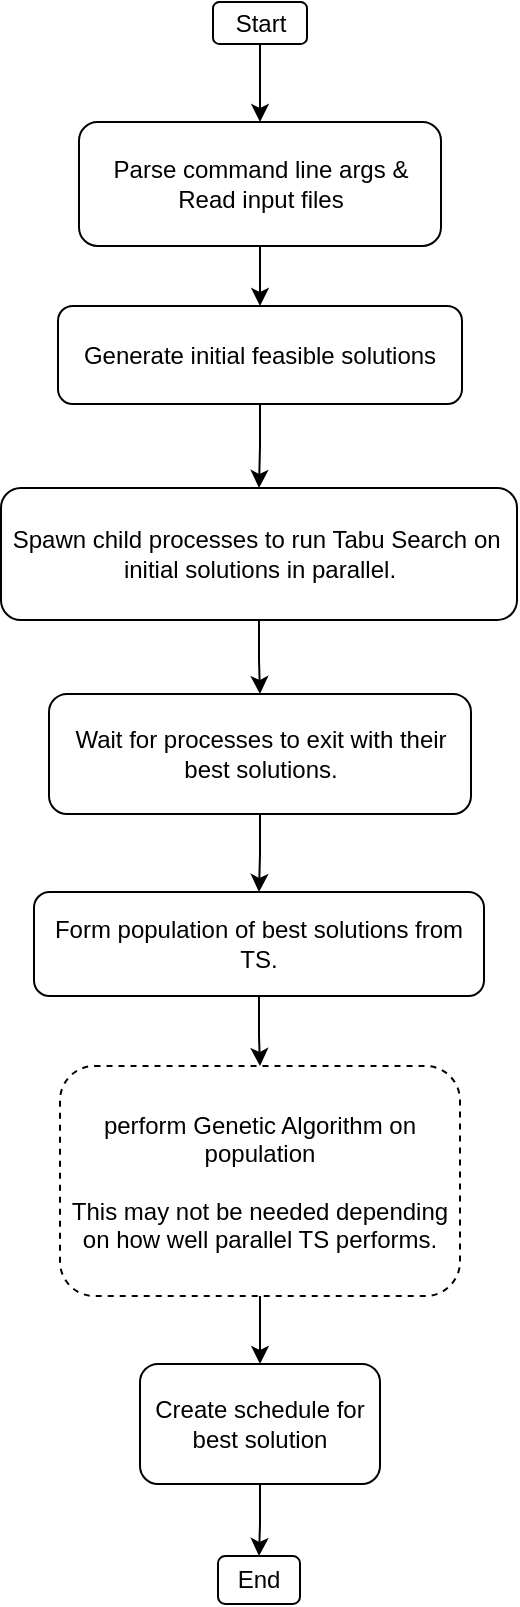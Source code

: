 <mxfile version="10.5.9" type="device"><diagram id="6a731a19-8d31-9384-78a2-239565b7b9f0" name="Page-1"><mxGraphModel dx="524" dy="1354" grid="1" gridSize="10" guides="1" tooltips="1" connect="1" arrows="1" fold="1" page="1" pageScale="1" pageWidth="1169" pageHeight="827" background="#ffffff" math="0" shadow="0"><root><mxCell id="0"/><mxCell id="1" parent="0"/><mxCell id="1k_-wr-iXdDqi8wf-3fV-57" value="" style="edgeStyle=orthogonalEdgeStyle;rounded=0;orthogonalLoop=1;jettySize=auto;html=1;" parent="1" source="1k_-wr-iXdDqi8wf-3fV-55" target="1k_-wr-iXdDqi8wf-3fV-56" edge="1"><mxGeometry relative="1" as="geometry"/></mxCell><mxCell id="1k_-wr-iXdDqi8wf-3fV-55" value="Start" style="rounded=1;whiteSpace=wrap;html=1;" parent="1" vertex="1"><mxGeometry x="536.5" y="160" width="47" height="21" as="geometry"/></mxCell><mxCell id="1k_-wr-iXdDqi8wf-3fV-59" value="" style="edgeStyle=orthogonalEdgeStyle;rounded=0;orthogonalLoop=1;jettySize=auto;html=1;" parent="1" source="1k_-wr-iXdDqi8wf-3fV-56" target="1k_-wr-iXdDqi8wf-3fV-58" edge="1"><mxGeometry relative="1" as="geometry"/></mxCell><mxCell id="1k_-wr-iXdDqi8wf-3fV-56" value="&lt;div style=&quot;text-align: center&quot;&gt;&lt;span&gt;Parse command line args &amp;amp;&lt;/span&gt;&lt;/div&gt;&lt;div style=&quot;text-align: center&quot;&gt;&lt;span&gt;Read input files&lt;/span&gt;&lt;/div&gt;" style="rounded=1;whiteSpace=wrap;html=1;" parent="1" vertex="1"><mxGeometry x="469.5" y="220" width="181" height="62" as="geometry"/></mxCell><mxCell id="1k_-wr-iXdDqi8wf-3fV-61" value="" style="edgeStyle=orthogonalEdgeStyle;rounded=0;orthogonalLoop=1;jettySize=auto;html=1;" parent="1" source="1k_-wr-iXdDqi8wf-3fV-58" target="1k_-wr-iXdDqi8wf-3fV-60" edge="1"><mxGeometry relative="1" as="geometry"/></mxCell><mxCell id="1k_-wr-iXdDqi8wf-3fV-58" value="Generate initial feasible solutions&lt;br&gt;" style="rounded=1;whiteSpace=wrap;html=1;" parent="1" vertex="1"><mxGeometry x="459" y="312" width="202" height="49" as="geometry"/></mxCell><mxCell id="1k_-wr-iXdDqi8wf-3fV-71" value="" style="edgeStyle=orthogonalEdgeStyle;rounded=0;orthogonalLoop=1;jettySize=auto;html=1;endArrow=classic;endFill=1;entryX=0.5;entryY=0;entryDx=0;entryDy=0;" parent="1" source="1k_-wr-iXdDqi8wf-3fV-60" target="AKzboAN9qgiCr6JJRypi-2" edge="1"><mxGeometry relative="1" as="geometry"/></mxCell><mxCell id="1k_-wr-iXdDqi8wf-3fV-60" value="Spawn child processes to run Tabu Search on&amp;nbsp; initial solutions in parallel.&lt;br&gt;" style="rounded=1;whiteSpace=wrap;html=1;" parent="1" vertex="1"><mxGeometry x="430.5" y="403" width="258" height="66" as="geometry"/></mxCell><mxCell id="1k_-wr-iXdDqi8wf-3fV-73" value="" style="edgeStyle=orthogonalEdgeStyle;rounded=0;orthogonalLoop=1;jettySize=auto;html=1;endArrow=classic;endFill=1;entryX=0.5;entryY=0;entryDx=0;entryDy=0;" parent="1" source="1k_-wr-iXdDqi8wf-3fV-70" target="1k_-wr-iXdDqi8wf-3fV-76" edge="1"><mxGeometry relative="1" as="geometry"/></mxCell><mxCell id="1k_-wr-iXdDqi8wf-3fV-70" value="Form population of best solutions from TS." style="rounded=1;whiteSpace=wrap;html=1;" parent="1" vertex="1"><mxGeometry x="447" y="605" width="225" height="52" as="geometry"/></mxCell><mxCell id="1k_-wr-iXdDqi8wf-3fV-79" value="" style="edgeStyle=orthogonalEdgeStyle;rounded=0;orthogonalLoop=1;jettySize=auto;html=1;endArrow=classic;endFill=1;entryX=0.5;entryY=0;entryDx=0;entryDy=0;" parent="1" source="1k_-wr-iXdDqi8wf-3fV-76" target="AKzboAN9qgiCr6JJRypi-4" edge="1"><mxGeometry relative="1" as="geometry"/></mxCell><mxCell id="1k_-wr-iXdDqi8wf-3fV-76" value="perform Genetic Algorithm on population&lt;br&gt;&lt;br&gt;This may not be needed depending on how well parallel TS performs.&lt;br&gt;" style="rounded=1;whiteSpace=wrap;html=1;gradientColor=none;fillColor=#ffffff;dashed=1;" parent="1" vertex="1"><mxGeometry x="460" y="692" width="200" height="115" as="geometry"/></mxCell><mxCell id="AKzboAN9qgiCr6JJRypi-3" value="" style="edgeStyle=orthogonalEdgeStyle;rounded=0;orthogonalLoop=1;jettySize=auto;html=1;" parent="1" source="AKzboAN9qgiCr6JJRypi-2" target="1k_-wr-iXdDqi8wf-3fV-70" edge="1"><mxGeometry relative="1" as="geometry"/></mxCell><mxCell id="AKzboAN9qgiCr6JJRypi-2" value="Wait for processes to exit with their best solutions." style="rounded=1;whiteSpace=wrap;html=1;" parent="1" vertex="1"><mxGeometry x="454.5" y="506" width="211" height="60" as="geometry"/></mxCell><mxCell id="AKzboAN9qgiCr6JJRypi-10" value="" style="edgeStyle=orthogonalEdgeStyle;rounded=0;orthogonalLoop=1;jettySize=auto;html=1;" parent="1" source="AKzboAN9qgiCr6JJRypi-4" target="AKzboAN9qgiCr6JJRypi-9" edge="1"><mxGeometry relative="1" as="geometry"/></mxCell><mxCell id="AKzboAN9qgiCr6JJRypi-4" value="&lt;span&gt;Create schedule for best solution&lt;/span&gt;" style="rounded=1;whiteSpace=wrap;html=1;" parent="1" vertex="1"><mxGeometry x="500" y="841" width="120" height="60" as="geometry"/></mxCell><mxCell id="AKzboAN9qgiCr6JJRypi-9" value="&lt;span&gt;End&lt;/span&gt;" style="rounded=1;whiteSpace=wrap;html=1;" parent="1" vertex="1"><mxGeometry x="539" y="937" width="41" height="24" as="geometry"/></mxCell></root></mxGraphModel></diagram></mxfile>